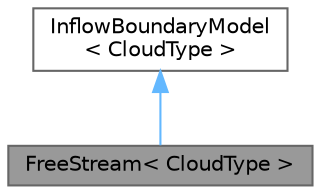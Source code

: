 digraph "FreeStream&lt; CloudType &gt;"
{
 // LATEX_PDF_SIZE
  bgcolor="transparent";
  edge [fontname=Helvetica,fontsize=10,labelfontname=Helvetica,labelfontsize=10];
  node [fontname=Helvetica,fontsize=10,shape=box,height=0.2,width=0.4];
  Node1 [id="Node000001",label="FreeStream\< CloudType \>",height=0.2,width=0.4,color="gray40", fillcolor="grey60", style="filled", fontcolor="black",tooltip="Inserting new particles across the faces of a all patched of type \"patch\" for a free stream...."];
  Node2 -> Node1 [id="edge1_Node000001_Node000002",dir="back",color="steelblue1",style="solid",tooltip=" "];
  Node2 [id="Node000002",label="InflowBoundaryModel\l\< CloudType \>",height=0.2,width=0.4,color="gray40", fillcolor="white", style="filled",URL="$classFoam_1_1InflowBoundaryModel.html",tooltip="Templated inflow boundary model class."];
}
